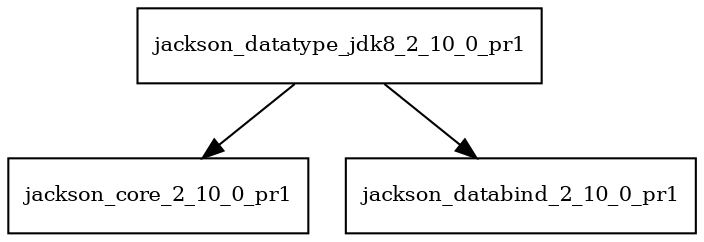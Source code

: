digraph jackson_datatype_jdk8_2_10_0_pr1_dependencies {
  node [shape = box, fontsize=10.0];
  jackson_datatype_jdk8_2_10_0_pr1 -> jackson_core_2_10_0_pr1;
  jackson_datatype_jdk8_2_10_0_pr1 -> jackson_databind_2_10_0_pr1;
}
